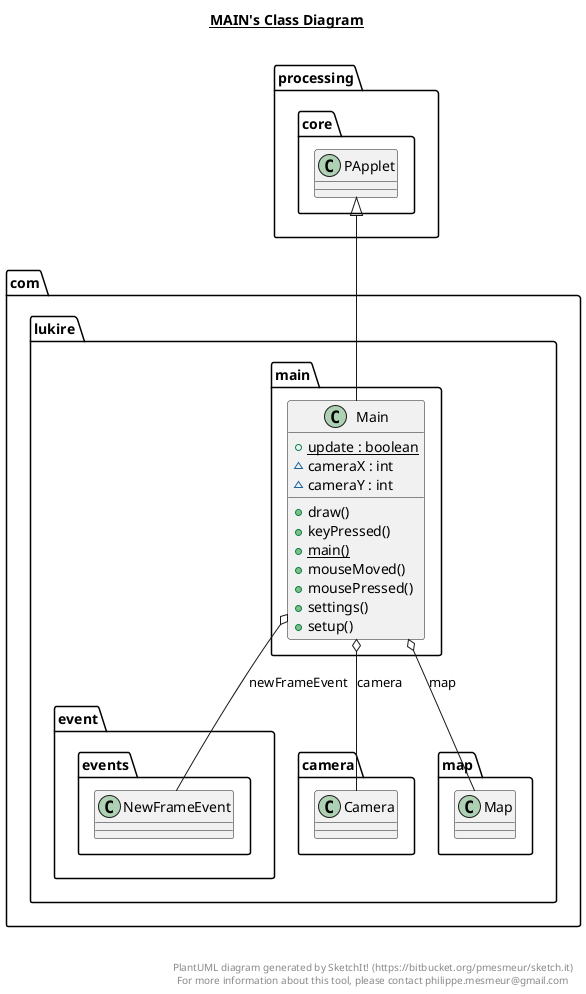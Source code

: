 @startuml

title __MAIN's Class Diagram__\n

  namespace com.lukire.main {
    class com.lukire.main.Main {
        {static} + update : boolean
        ~ cameraX : int
        ~ cameraY : int
        + draw()
        + keyPressed()
        {static} + main()
        + mouseMoved()
        + mousePressed()
        + settings()
        + setup()
    }
  }
  

  com.lukire.main.Main -up-|> processing.core.PApplet
  com.lukire.main.Main o-- com.lukire.event.events.NewFrameEvent : newFrameEvent
  com.lukire.main.Main o-- com.lukire.camera.Camera : camera
  com.lukire.main.Main o-- com.lukire.map.Map : map


right footer


PlantUML diagram generated by SketchIt! (https://bitbucket.org/pmesmeur/sketch.it)
For more information about this tool, please contact philippe.mesmeur@gmail.com
endfooter

@enduml
